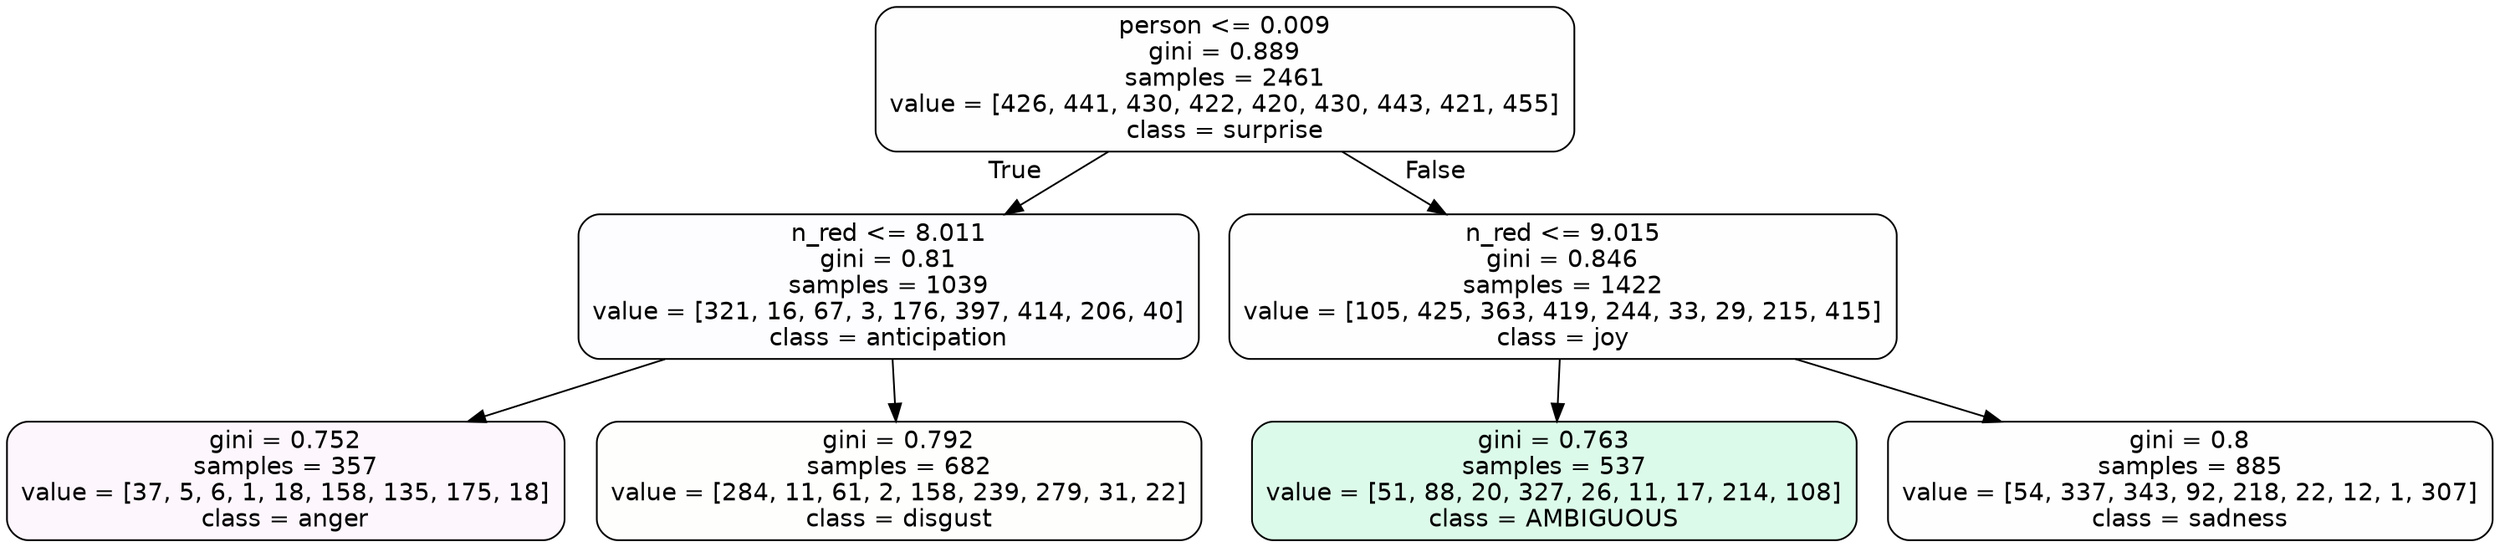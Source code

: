 digraph Tree {
node [shape=box, style="filled, rounded", color="black", fontname=helvetica] ;
edge [fontname=helvetica] ;
0 [label="person <= 0.009\ngini = 0.889\nsamples = 2461\nvalue = [426, 441, 430, 422, 420, 430, 443, 421, 455]\nclass = surprise", fillcolor="#e5396401"] ;
1 [label="n_red <= 8.011\ngini = 0.81\nsamples = 1039\nvalue = [321, 16, 67, 3, 176, 397, 414, 206, 40]\nclass = anticipation", fillcolor="#8139e503"] ;
0 -> 1 [labeldistance=2.5, labelangle=45, headlabel="True"] ;
2 [label="gini = 0.752\nsamples = 357\nvalue = [37, 5, 6, 1, 18, 158, 135, 175, 18]\nclass = anger", fillcolor="#e539d70b"] ;
1 -> 2 ;
3 [label="gini = 0.792\nsamples = 682\nvalue = [284, 11, 61, 2, 158, 239, 279, 31, 22]\nclass = disgust", fillcolor="#e5813902"] ;
1 -> 3 ;
4 [label="n_red <= 9.015\ngini = 0.846\nsamples = 1422\nvalue = [105, 425, 363, 419, 244, 33, 29, 215, 415]\nclass = joy", fillcolor="#d7e53901"] ;
0 -> 4 [labeldistance=2.5, labelangle=-45, headlabel="False"] ;
5 [label="gini = 0.763\nsamples = 537\nvalue = [51, 88, 20, 327, 26, 11, 17, 214, 108]\nclass = AMBIGUOUS", fillcolor="#39e5812c"] ;
4 -> 5 ;
6 [label="gini = 0.8\nsamples = 885\nvalue = [54, 337, 343, 92, 218, 22, 12, 1, 307]\nclass = sadness", fillcolor="#64e53901"] ;
4 -> 6 ;
}